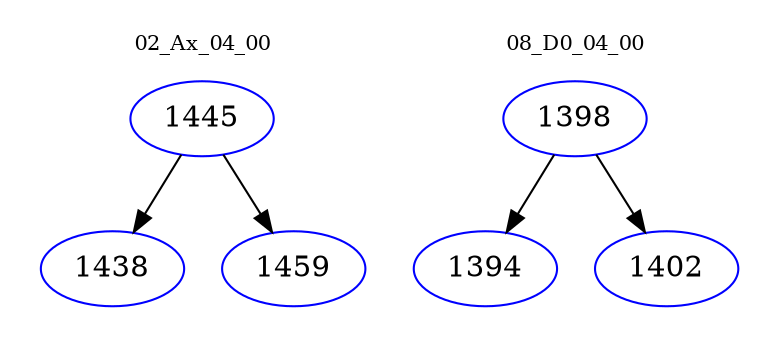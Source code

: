 digraph{
subgraph cluster_0 {
color = white
label = "02_Ax_04_00";
fontsize=10;
T0_1445 [label="1445", color="blue"]
T0_1445 -> T0_1438 [color="black"]
T0_1438 [label="1438", color="blue"]
T0_1445 -> T0_1459 [color="black"]
T0_1459 [label="1459", color="blue"]
}
subgraph cluster_1 {
color = white
label = "08_D0_04_00";
fontsize=10;
T1_1398 [label="1398", color="blue"]
T1_1398 -> T1_1394 [color="black"]
T1_1394 [label="1394", color="blue"]
T1_1398 -> T1_1402 [color="black"]
T1_1402 [label="1402", color="blue"]
}
}
